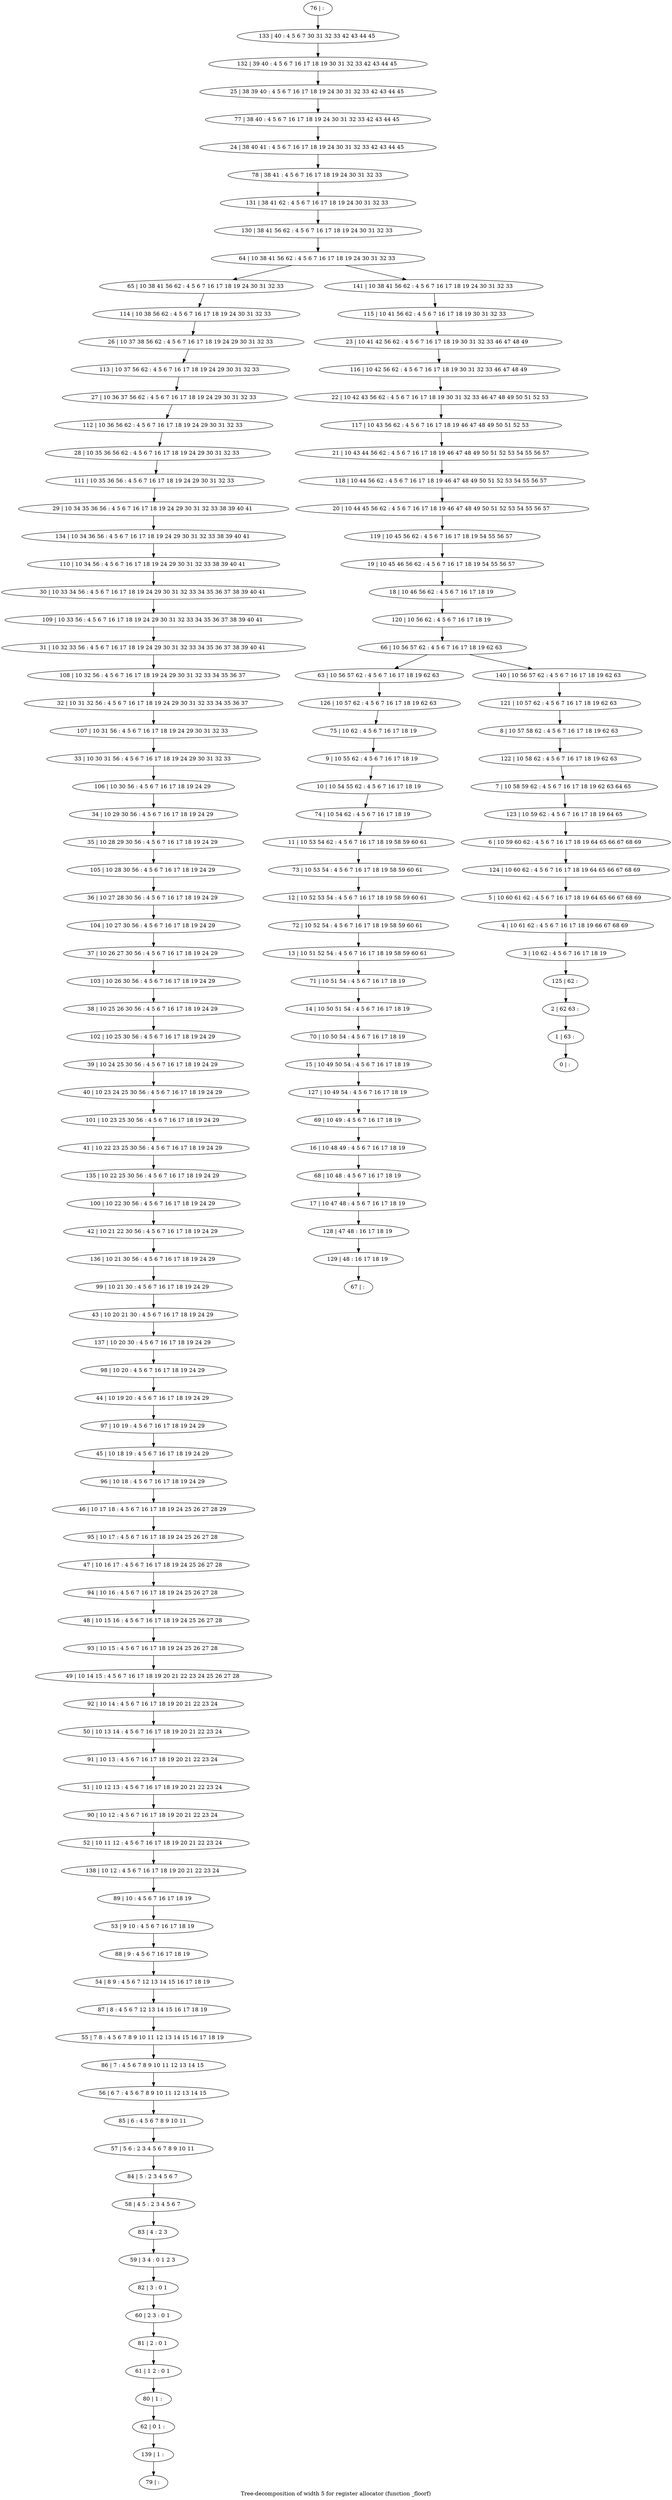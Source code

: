 digraph G {
graph [label="Tree-decomposition of width 5 for register allocator (function _floorf)"]
0[label="0 | : "];
1[label="1 | 63 : "];
2[label="2 | 62 63 : "];
3[label="3 | 10 62 : 4 5 6 7 16 17 18 19 "];
4[label="4 | 10 61 62 : 4 5 6 7 16 17 18 19 66 67 68 69 "];
5[label="5 | 10 60 61 62 : 4 5 6 7 16 17 18 19 64 65 66 67 68 69 "];
6[label="6 | 10 59 60 62 : 4 5 6 7 16 17 18 19 64 65 66 67 68 69 "];
7[label="7 | 10 58 59 62 : 4 5 6 7 16 17 18 19 62 63 64 65 "];
8[label="8 | 10 57 58 62 : 4 5 6 7 16 17 18 19 62 63 "];
9[label="9 | 10 55 62 : 4 5 6 7 16 17 18 19 "];
10[label="10 | 10 54 55 62 : 4 5 6 7 16 17 18 19 "];
11[label="11 | 10 53 54 62 : 4 5 6 7 16 17 18 19 58 59 60 61 "];
12[label="12 | 10 52 53 54 : 4 5 6 7 16 17 18 19 58 59 60 61 "];
13[label="13 | 10 51 52 54 : 4 5 6 7 16 17 18 19 58 59 60 61 "];
14[label="14 | 10 50 51 54 : 4 5 6 7 16 17 18 19 "];
15[label="15 | 10 49 50 54 : 4 5 6 7 16 17 18 19 "];
16[label="16 | 10 48 49 : 4 5 6 7 16 17 18 19 "];
17[label="17 | 10 47 48 : 4 5 6 7 16 17 18 19 "];
18[label="18 | 10 46 56 62 : 4 5 6 7 16 17 18 19 "];
19[label="19 | 10 45 46 56 62 : 4 5 6 7 16 17 18 19 54 55 56 57 "];
20[label="20 | 10 44 45 56 62 : 4 5 6 7 16 17 18 19 46 47 48 49 50 51 52 53 54 55 56 57 "];
21[label="21 | 10 43 44 56 62 : 4 5 6 7 16 17 18 19 46 47 48 49 50 51 52 53 54 55 56 57 "];
22[label="22 | 10 42 43 56 62 : 4 5 6 7 16 17 18 19 30 31 32 33 46 47 48 49 50 51 52 53 "];
23[label="23 | 10 41 42 56 62 : 4 5 6 7 16 17 18 19 30 31 32 33 46 47 48 49 "];
24[label="24 | 38 40 41 : 4 5 6 7 16 17 18 19 24 30 31 32 33 42 43 44 45 "];
25[label="25 | 38 39 40 : 4 5 6 7 16 17 18 19 24 30 31 32 33 42 43 44 45 "];
26[label="26 | 10 37 38 56 62 : 4 5 6 7 16 17 18 19 24 29 30 31 32 33 "];
27[label="27 | 10 36 37 56 62 : 4 5 6 7 16 17 18 19 24 29 30 31 32 33 "];
28[label="28 | 10 35 36 56 62 : 4 5 6 7 16 17 18 19 24 29 30 31 32 33 "];
29[label="29 | 10 34 35 36 56 : 4 5 6 7 16 17 18 19 24 29 30 31 32 33 38 39 40 41 "];
30[label="30 | 10 33 34 56 : 4 5 6 7 16 17 18 19 24 29 30 31 32 33 34 35 36 37 38 39 40 41 "];
31[label="31 | 10 32 33 56 : 4 5 6 7 16 17 18 19 24 29 30 31 32 33 34 35 36 37 38 39 40 41 "];
32[label="32 | 10 31 32 56 : 4 5 6 7 16 17 18 19 24 29 30 31 32 33 34 35 36 37 "];
33[label="33 | 10 30 31 56 : 4 5 6 7 16 17 18 19 24 29 30 31 32 33 "];
34[label="34 | 10 29 30 56 : 4 5 6 7 16 17 18 19 24 29 "];
35[label="35 | 10 28 29 30 56 : 4 5 6 7 16 17 18 19 24 29 "];
36[label="36 | 10 27 28 30 56 : 4 5 6 7 16 17 18 19 24 29 "];
37[label="37 | 10 26 27 30 56 : 4 5 6 7 16 17 18 19 24 29 "];
38[label="38 | 10 25 26 30 56 : 4 5 6 7 16 17 18 19 24 29 "];
39[label="39 | 10 24 25 30 56 : 4 5 6 7 16 17 18 19 24 29 "];
40[label="40 | 10 23 24 25 30 56 : 4 5 6 7 16 17 18 19 24 29 "];
41[label="41 | 10 22 23 25 30 56 : 4 5 6 7 16 17 18 19 24 29 "];
42[label="42 | 10 21 22 30 56 : 4 5 6 7 16 17 18 19 24 29 "];
43[label="43 | 10 20 21 30 : 4 5 6 7 16 17 18 19 24 29 "];
44[label="44 | 10 19 20 : 4 5 6 7 16 17 18 19 24 29 "];
45[label="45 | 10 18 19 : 4 5 6 7 16 17 18 19 24 29 "];
46[label="46 | 10 17 18 : 4 5 6 7 16 17 18 19 24 25 26 27 28 29 "];
47[label="47 | 10 16 17 : 4 5 6 7 16 17 18 19 24 25 26 27 28 "];
48[label="48 | 10 15 16 : 4 5 6 7 16 17 18 19 24 25 26 27 28 "];
49[label="49 | 10 14 15 : 4 5 6 7 16 17 18 19 20 21 22 23 24 25 26 27 28 "];
50[label="50 | 10 13 14 : 4 5 6 7 16 17 18 19 20 21 22 23 24 "];
51[label="51 | 10 12 13 : 4 5 6 7 16 17 18 19 20 21 22 23 24 "];
52[label="52 | 10 11 12 : 4 5 6 7 16 17 18 19 20 21 22 23 24 "];
53[label="53 | 9 10 : 4 5 6 7 16 17 18 19 "];
54[label="54 | 8 9 : 4 5 6 7 12 13 14 15 16 17 18 19 "];
55[label="55 | 7 8 : 4 5 6 7 8 9 10 11 12 13 14 15 16 17 18 19 "];
56[label="56 | 6 7 : 4 5 6 7 8 9 10 11 12 13 14 15 "];
57[label="57 | 5 6 : 2 3 4 5 6 7 8 9 10 11 "];
58[label="58 | 4 5 : 2 3 4 5 6 7 "];
59[label="59 | 3 4 : 0 1 2 3 "];
60[label="60 | 2 3 : 0 1 "];
61[label="61 | 1 2 : 0 1 "];
62[label="62 | 0 1 : "];
63[label="63 | 10 56 57 62 : 4 5 6 7 16 17 18 19 62 63 "];
64[label="64 | 10 38 41 56 62 : 4 5 6 7 16 17 18 19 24 30 31 32 33 "];
65[label="65 | 10 38 41 56 62 : 4 5 6 7 16 17 18 19 24 30 31 32 33 "];
66[label="66 | 10 56 57 62 : 4 5 6 7 16 17 18 19 62 63 "];
67[label="67 | : "];
68[label="68 | 10 48 : 4 5 6 7 16 17 18 19 "];
69[label="69 | 10 49 : 4 5 6 7 16 17 18 19 "];
70[label="70 | 10 50 54 : 4 5 6 7 16 17 18 19 "];
71[label="71 | 10 51 54 : 4 5 6 7 16 17 18 19 "];
72[label="72 | 10 52 54 : 4 5 6 7 16 17 18 19 58 59 60 61 "];
73[label="73 | 10 53 54 : 4 5 6 7 16 17 18 19 58 59 60 61 "];
74[label="74 | 10 54 62 : 4 5 6 7 16 17 18 19 "];
75[label="75 | 10 62 : 4 5 6 7 16 17 18 19 "];
76[label="76 | : "];
77[label="77 | 38 40 : 4 5 6 7 16 17 18 19 24 30 31 32 33 42 43 44 45 "];
78[label="78 | 38 41 : 4 5 6 7 16 17 18 19 24 30 31 32 33 "];
79[label="79 | : "];
80[label="80 | 1 : "];
81[label="81 | 2 : 0 1 "];
82[label="82 | 3 : 0 1 "];
83[label="83 | 4 : 2 3 "];
84[label="84 | 5 : 2 3 4 5 6 7 "];
85[label="85 | 6 : 4 5 6 7 8 9 10 11 "];
86[label="86 | 7 : 4 5 6 7 8 9 10 11 12 13 14 15 "];
87[label="87 | 8 : 4 5 6 7 12 13 14 15 16 17 18 19 "];
88[label="88 | 9 : 4 5 6 7 16 17 18 19 "];
89[label="89 | 10 : 4 5 6 7 16 17 18 19 "];
90[label="90 | 10 12 : 4 5 6 7 16 17 18 19 20 21 22 23 24 "];
91[label="91 | 10 13 : 4 5 6 7 16 17 18 19 20 21 22 23 24 "];
92[label="92 | 10 14 : 4 5 6 7 16 17 18 19 20 21 22 23 24 "];
93[label="93 | 10 15 : 4 5 6 7 16 17 18 19 24 25 26 27 28 "];
94[label="94 | 10 16 : 4 5 6 7 16 17 18 19 24 25 26 27 28 "];
95[label="95 | 10 17 : 4 5 6 7 16 17 18 19 24 25 26 27 28 "];
96[label="96 | 10 18 : 4 5 6 7 16 17 18 19 24 29 "];
97[label="97 | 10 19 : 4 5 6 7 16 17 18 19 24 29 "];
98[label="98 | 10 20 : 4 5 6 7 16 17 18 19 24 29 "];
99[label="99 | 10 21 30 : 4 5 6 7 16 17 18 19 24 29 "];
100[label="100 | 10 22 30 56 : 4 5 6 7 16 17 18 19 24 29 "];
101[label="101 | 10 23 25 30 56 : 4 5 6 7 16 17 18 19 24 29 "];
102[label="102 | 10 25 30 56 : 4 5 6 7 16 17 18 19 24 29 "];
103[label="103 | 10 26 30 56 : 4 5 6 7 16 17 18 19 24 29 "];
104[label="104 | 10 27 30 56 : 4 5 6 7 16 17 18 19 24 29 "];
105[label="105 | 10 28 30 56 : 4 5 6 7 16 17 18 19 24 29 "];
106[label="106 | 10 30 56 : 4 5 6 7 16 17 18 19 24 29 "];
107[label="107 | 10 31 56 : 4 5 6 7 16 17 18 19 24 29 30 31 32 33 "];
108[label="108 | 10 32 56 : 4 5 6 7 16 17 18 19 24 29 30 31 32 33 34 35 36 37 "];
109[label="109 | 10 33 56 : 4 5 6 7 16 17 18 19 24 29 30 31 32 33 34 35 36 37 38 39 40 41 "];
110[label="110 | 10 34 56 : 4 5 6 7 16 17 18 19 24 29 30 31 32 33 38 39 40 41 "];
111[label="111 | 10 35 36 56 : 4 5 6 7 16 17 18 19 24 29 30 31 32 33 "];
112[label="112 | 10 36 56 62 : 4 5 6 7 16 17 18 19 24 29 30 31 32 33 "];
113[label="113 | 10 37 56 62 : 4 5 6 7 16 17 18 19 24 29 30 31 32 33 "];
114[label="114 | 10 38 56 62 : 4 5 6 7 16 17 18 19 24 30 31 32 33 "];
115[label="115 | 10 41 56 62 : 4 5 6 7 16 17 18 19 30 31 32 33 "];
116[label="116 | 10 42 56 62 : 4 5 6 7 16 17 18 19 30 31 32 33 46 47 48 49 "];
117[label="117 | 10 43 56 62 : 4 5 6 7 16 17 18 19 46 47 48 49 50 51 52 53 "];
118[label="118 | 10 44 56 62 : 4 5 6 7 16 17 18 19 46 47 48 49 50 51 52 53 54 55 56 57 "];
119[label="119 | 10 45 56 62 : 4 5 6 7 16 17 18 19 54 55 56 57 "];
120[label="120 | 10 56 62 : 4 5 6 7 16 17 18 19 "];
121[label="121 | 10 57 62 : 4 5 6 7 16 17 18 19 62 63 "];
122[label="122 | 10 58 62 : 4 5 6 7 16 17 18 19 62 63 "];
123[label="123 | 10 59 62 : 4 5 6 7 16 17 18 19 64 65 "];
124[label="124 | 10 60 62 : 4 5 6 7 16 17 18 19 64 65 66 67 68 69 "];
125[label="125 | 62 : "];
126[label="126 | 10 57 62 : 4 5 6 7 16 17 18 19 62 63 "];
127[label="127 | 10 49 54 : 4 5 6 7 16 17 18 19 "];
128[label="128 | 47 48 : 16 17 18 19 "];
129[label="129 | 48 : 16 17 18 19 "];
130[label="130 | 38 41 56 62 : 4 5 6 7 16 17 18 19 24 30 31 32 33 "];
131[label="131 | 38 41 62 : 4 5 6 7 16 17 18 19 24 30 31 32 33 "];
132[label="132 | 39 40 : 4 5 6 7 16 17 18 19 30 31 32 33 42 43 44 45 "];
133[label="133 | 40 : 4 5 6 7 30 31 32 33 42 43 44 45 "];
134[label="134 | 10 34 36 56 : 4 5 6 7 16 17 18 19 24 29 30 31 32 33 38 39 40 41 "];
135[label="135 | 10 22 25 30 56 : 4 5 6 7 16 17 18 19 24 29 "];
136[label="136 | 10 21 30 56 : 4 5 6 7 16 17 18 19 24 29 "];
137[label="137 | 10 20 30 : 4 5 6 7 16 17 18 19 24 29 "];
138[label="138 | 10 12 : 4 5 6 7 16 17 18 19 20 21 22 23 24 "];
139[label="139 | 1 : "];
140[label="140 | 10 56 57 62 : 4 5 6 7 16 17 18 19 62 63 "];
141[label="141 | 10 38 41 56 62 : 4 5 6 7 16 17 18 19 24 30 31 32 33 "];
9->10 ;
34->35 ;
39->40 ;
68->17 ;
16->68 ;
69->16 ;
70->15 ;
14->70 ;
71->14 ;
13->71 ;
72->13 ;
12->72 ;
73->12 ;
11->73 ;
74->11 ;
10->74 ;
75->9 ;
80->62 ;
61->80 ;
81->61 ;
60->81 ;
82->60 ;
59->82 ;
83->59 ;
58->83 ;
84->58 ;
57->84 ;
85->57 ;
56->85 ;
86->56 ;
55->86 ;
87->55 ;
54->87 ;
88->54 ;
53->88 ;
89->53 ;
90->52 ;
51->90 ;
91->51 ;
50->91 ;
92->50 ;
49->92 ;
93->49 ;
48->93 ;
94->48 ;
47->94 ;
95->47 ;
46->95 ;
96->46 ;
45->96 ;
97->45 ;
44->97 ;
98->44 ;
99->43 ;
100->42 ;
101->41 ;
40->101 ;
102->39 ;
38->102 ;
103->38 ;
37->103 ;
104->37 ;
36->104 ;
105->36 ;
35->105 ;
106->34 ;
33->106 ;
107->33 ;
32->107 ;
108->32 ;
31->108 ;
109->31 ;
30->109 ;
110->30 ;
111->29 ;
28->111 ;
112->28 ;
27->112 ;
113->27 ;
26->113 ;
114->26 ;
65->114 ;
126->75 ;
63->126 ;
127->69 ;
15->127 ;
17->128 ;
129->67 ;
128->129 ;
134->110 ;
29->134 ;
135->100 ;
41->135 ;
136->99 ;
42->136 ;
137->98 ;
43->137 ;
138->89 ;
52->138 ;
139->79 ;
62->139 ;
76->133 ;
133->132 ;
132->25 ;
25->77 ;
77->24 ;
24->78 ;
78->131 ;
131->130 ;
130->64 ;
115->23 ;
23->116 ;
116->22 ;
22->117 ;
117->21 ;
21->118 ;
118->20 ;
20->119 ;
119->19 ;
19->18 ;
18->120 ;
120->66 ;
121->8 ;
8->122 ;
122->7 ;
7->123 ;
123->6 ;
6->124 ;
124->5 ;
5->4 ;
4->3 ;
3->125 ;
125->2 ;
2->1 ;
1->0 ;
140->121 ;
141->115 ;
66->63 ;
66->140 ;
64->65 ;
64->141 ;
}
